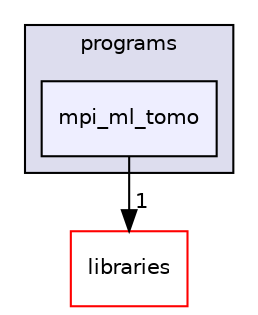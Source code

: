 digraph "xmipp/legacy/applications/programs/mpi_ml_tomo" {
  compound=true
  node [ fontsize="10", fontname="Helvetica"];
  edge [ labelfontsize="10", labelfontname="Helvetica"];
  subgraph clusterdir_a205c211814f26c7bbd02dbfc70fcda8 {
    graph [ bgcolor="#ddddee", pencolor="black", label="programs" fontname="Helvetica", fontsize="10", URL="dir_a205c211814f26c7bbd02dbfc70fcda8.html"]
  dir_eabdc0c5604ea6cb820dc253a6b48fbd [shape=box, label="mpi_ml_tomo", style="filled", fillcolor="#eeeeff", pencolor="black", URL="dir_eabdc0c5604ea6cb820dc253a6b48fbd.html"];
  }
  dir_29dba3f3840f20df3b04d1972e99046b [shape=box label="libraries" fillcolor="white" style="filled" color="red" URL="dir_29dba3f3840f20df3b04d1972e99046b.html"];
  dir_eabdc0c5604ea6cb820dc253a6b48fbd->dir_29dba3f3840f20df3b04d1972e99046b [headlabel="1", labeldistance=1.5 headhref="dir_000290_000042.html"];
}
